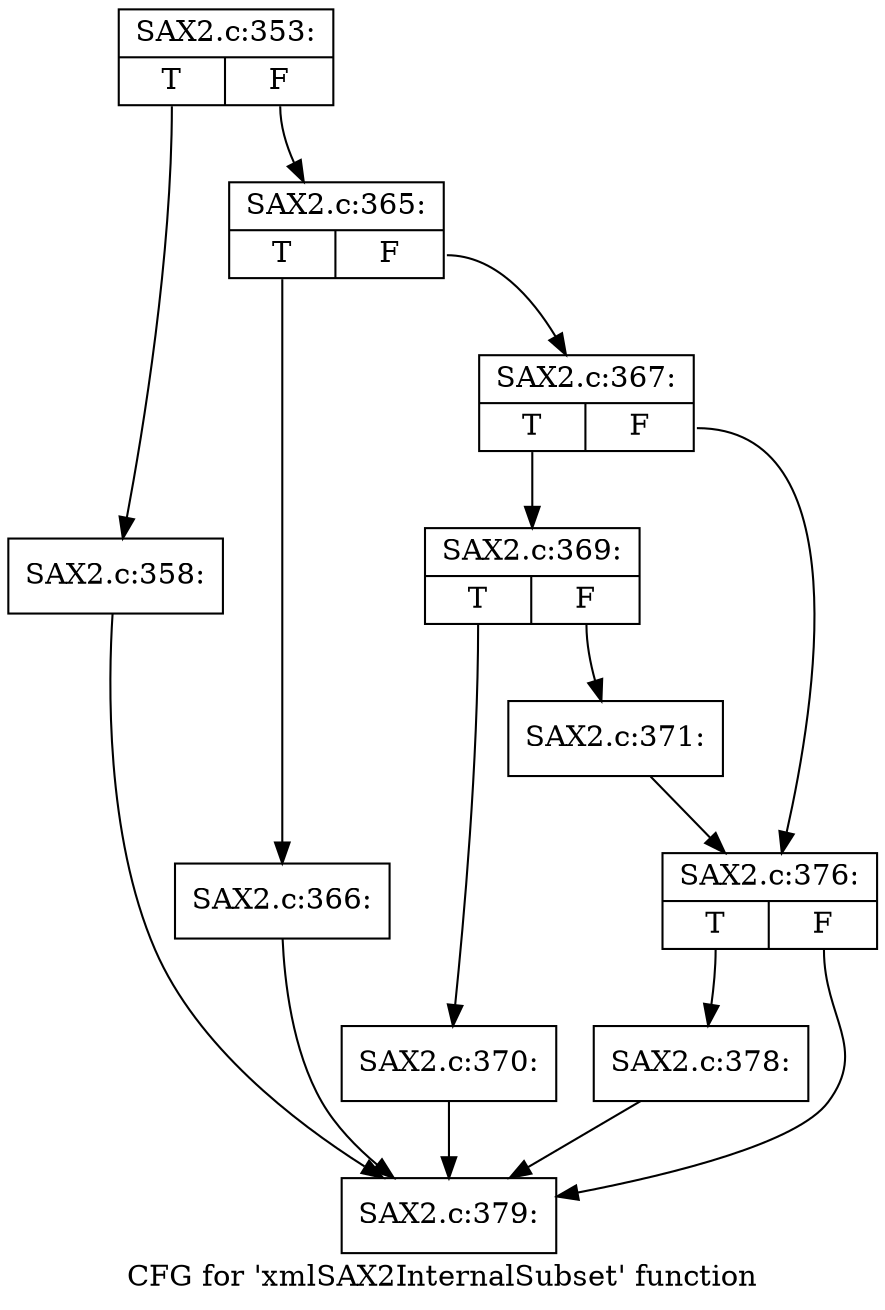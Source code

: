 digraph "CFG for 'xmlSAX2InternalSubset' function" {
	label="CFG for 'xmlSAX2InternalSubset' function";

	Node0x4113470 [shape=record,label="{SAX2.c:353:|{<s0>T|<s1>F}}"];
	Node0x4113470:s0 -> Node0x4114c40;
	Node0x4113470:s1 -> Node0x4114c90;
	Node0x4114c40 [shape=record,label="{SAX2.c:358:}"];
	Node0x4114c40 -> Node0x4118880;
	Node0x4114c90 [shape=record,label="{SAX2.c:365:|{<s0>T|<s1>F}}"];
	Node0x4114c90:s0 -> Node0x410c9c0;
	Node0x4114c90:s1 -> Node0x410ca10;
	Node0x410c9c0 [shape=record,label="{SAX2.c:366:}"];
	Node0x410c9c0 -> Node0x4118880;
	Node0x410ca10 [shape=record,label="{SAX2.c:367:|{<s0>T|<s1>F}}"];
	Node0x410ca10:s0 -> Node0x41155f0;
	Node0x410ca10:s1 -> Node0x4115a00;
	Node0x41155f0 [shape=record,label="{SAX2.c:369:|{<s0>T|<s1>F}}"];
	Node0x41155f0:s0 -> Node0x4116d40;
	Node0x41155f0:s1 -> Node0x4116d90;
	Node0x4116d40 [shape=record,label="{SAX2.c:370:}"];
	Node0x4116d40 -> Node0x4118880;
	Node0x4116d90 [shape=record,label="{SAX2.c:371:}"];
	Node0x4116d90 -> Node0x4115a00;
	Node0x4115a00 [shape=record,label="{SAX2.c:376:|{<s0>T|<s1>F}}"];
	Node0x4115a00:s0 -> Node0x4117390;
	Node0x4115a00:s1 -> Node0x4118880;
	Node0x4117390 [shape=record,label="{SAX2.c:378:}"];
	Node0x4117390 -> Node0x4118880;
	Node0x4118880 [shape=record,label="{SAX2.c:379:}"];
}

